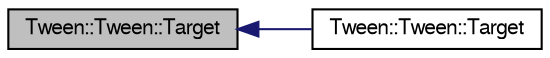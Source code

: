 digraph "Tween::Tween::Target"
{
  bgcolor="transparent";
  edge [fontname="FreeSans",fontsize="10",labelfontname="FreeSans",labelfontsize="10"];
  node [fontname="FreeSans",fontsize="10",shape=record];
  rankdir="LR";
  Node1 [label="Tween::Tween::Target",height=0.2,width=0.4,color="black", fillcolor="grey75", style="filled" fontcolor="black"];
  Node1 -> Node2 [dir="back",color="midnightblue",fontsize="10",style="solid",fontname="FreeSans"];
  Node2 [label="Tween::Tween::Target",height=0.2,width=0.4,color="black",URL="$classTween_1_1Tween.html#a8ce4148c70f6ac94713e446602630e66"];
}
